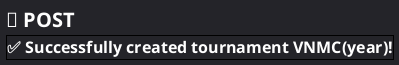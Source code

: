 @startsalt mappool
	<style>
		saltDiagram {
			BackgroundColor #242429
		}
	</style>
	{
		= <color:#ffffff>📄 POST
		{+
			== <color:#ffffff>✅ Successfully created tournament VNMC(year)!
		}
	}
@endsalt